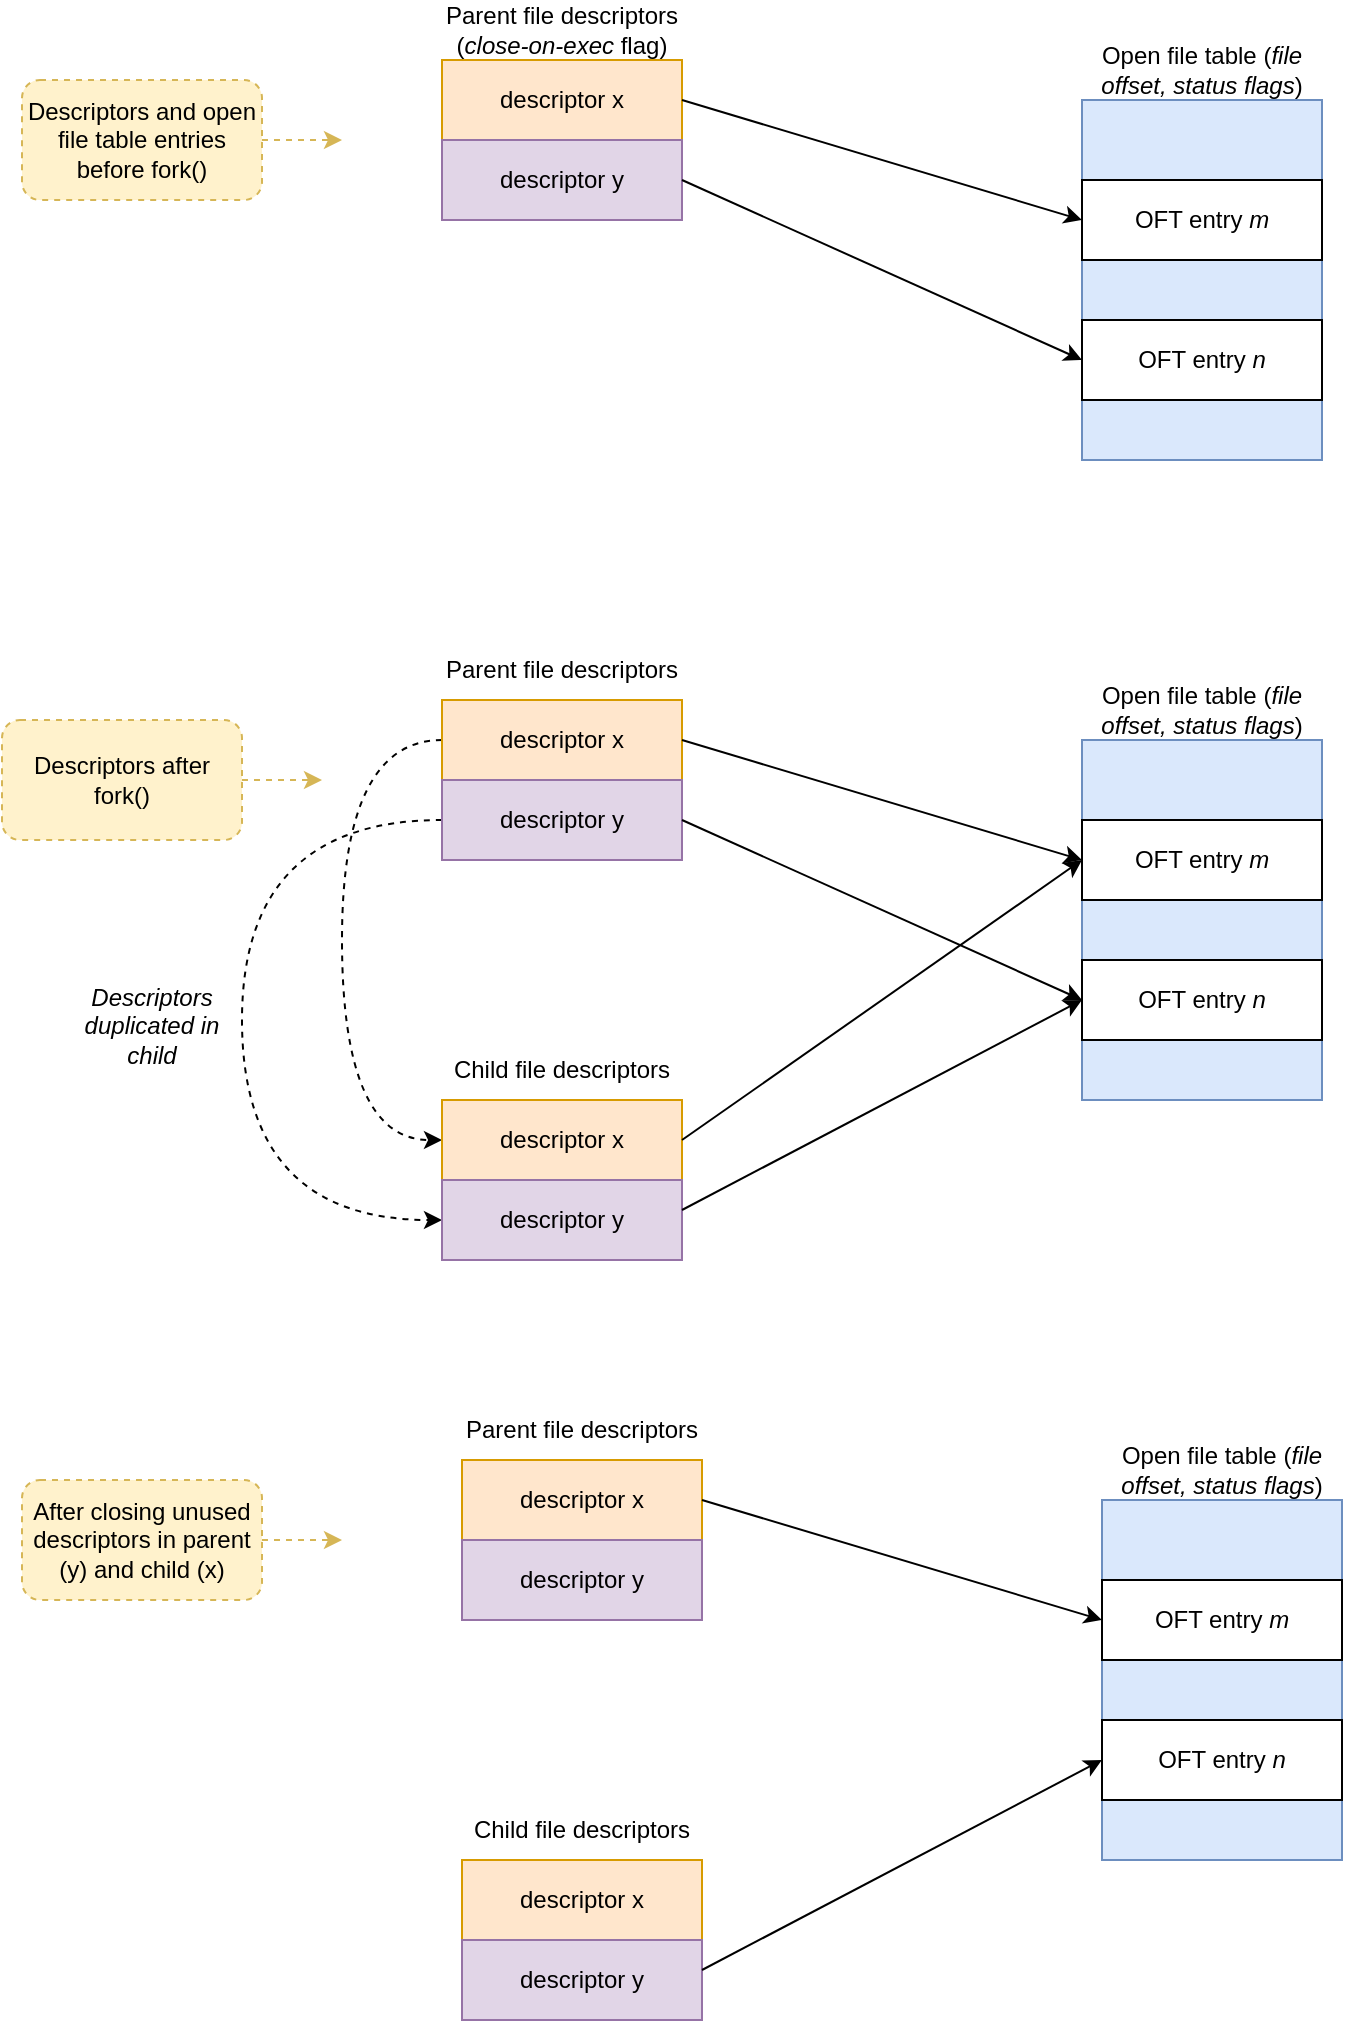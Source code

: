 <mxfile version="26.2.14">
  <diagram name="Page-1" id="8FWCAX5P4jCkHTuDUg47">
    <mxGraphModel dx="1356" dy="763" grid="1" gridSize="10" guides="1" tooltips="1" connect="1" arrows="1" fold="1" page="1" pageScale="1" pageWidth="850" pageHeight="1100" math="0" shadow="0">
      <root>
        <mxCell id="0" />
        <mxCell id="1" parent="0" />
        <mxCell id="wdfj0L1PW6Sb65yPbHWI-1" value="descriptor x" style="rounded=0;whiteSpace=wrap;html=1;fillColor=#ffe6cc;strokeColor=#d79b00;" vertex="1" parent="1">
          <mxGeometry x="240" y="80" width="120" height="40" as="geometry" />
        </mxCell>
        <mxCell id="wdfj0L1PW6Sb65yPbHWI-2" value="descriptor y" style="rounded=0;whiteSpace=wrap;html=1;fillColor=#e1d5e7;strokeColor=#9673a6;" vertex="1" parent="1">
          <mxGeometry x="240" y="120" width="120" height="40" as="geometry" />
        </mxCell>
        <mxCell id="wdfj0L1PW6Sb65yPbHWI-3" value="" style="rounded=0;whiteSpace=wrap;html=1;fillColor=#dae8fc;strokeColor=#6c8ebf;" vertex="1" parent="1">
          <mxGeometry x="560" y="100" width="120" height="180" as="geometry" />
        </mxCell>
        <mxCell id="wdfj0L1PW6Sb65yPbHWI-4" value="OFT entry &lt;i&gt;m&lt;/i&gt;" style="rounded=0;whiteSpace=wrap;html=1;" vertex="1" parent="1">
          <mxGeometry x="560" y="140" width="120" height="40" as="geometry" />
        </mxCell>
        <mxCell id="wdfj0L1PW6Sb65yPbHWI-5" value="OFT entry &lt;i&gt;n&lt;/i&gt;" style="rounded=0;whiteSpace=wrap;html=1;" vertex="1" parent="1">
          <mxGeometry x="560" y="210" width="120" height="40" as="geometry" />
        </mxCell>
        <mxCell id="wdfj0L1PW6Sb65yPbHWI-6" value="" style="endArrow=classic;html=1;rounded=0;exitX=1;exitY=0.5;exitDx=0;exitDy=0;entryX=0;entryY=0.5;entryDx=0;entryDy=0;" edge="1" parent="1" source="wdfj0L1PW6Sb65yPbHWI-1" target="wdfj0L1PW6Sb65yPbHWI-4">
          <mxGeometry width="50" height="50" relative="1" as="geometry">
            <mxPoint x="400" y="420" as="sourcePoint" />
            <mxPoint x="450" y="370" as="targetPoint" />
          </mxGeometry>
        </mxCell>
        <mxCell id="wdfj0L1PW6Sb65yPbHWI-7" value="" style="endArrow=classic;html=1;rounded=0;exitX=1;exitY=0.5;exitDx=0;exitDy=0;entryX=0;entryY=0.5;entryDx=0;entryDy=0;" edge="1" parent="1" source="wdfj0L1PW6Sb65yPbHWI-2" target="wdfj0L1PW6Sb65yPbHWI-5">
          <mxGeometry width="50" height="50" relative="1" as="geometry">
            <mxPoint x="400" y="420" as="sourcePoint" />
            <mxPoint x="450" y="370" as="targetPoint" />
          </mxGeometry>
        </mxCell>
        <mxCell id="wdfj0L1PW6Sb65yPbHWI-8" value="Parent file descriptors (&lt;i&gt;close-on-exec &lt;/i&gt;flag)" style="text;html=1;align=center;verticalAlign=middle;whiteSpace=wrap;rounded=0;" vertex="1" parent="1">
          <mxGeometry x="240" y="50" width="120" height="30" as="geometry" />
        </mxCell>
        <mxCell id="wdfj0L1PW6Sb65yPbHWI-9" value="Open file table (&lt;i&gt;file offset, status flags&lt;/i&gt;)" style="text;html=1;align=center;verticalAlign=middle;whiteSpace=wrap;rounded=0;" vertex="1" parent="1">
          <mxGeometry x="560" y="70" width="120" height="30" as="geometry" />
        </mxCell>
        <mxCell id="wdfj0L1PW6Sb65yPbHWI-24" style="edgeStyle=orthogonalEdgeStyle;rounded=0;orthogonalLoop=1;jettySize=auto;html=1;exitX=0;exitY=0.5;exitDx=0;exitDy=0;entryX=0;entryY=0.5;entryDx=0;entryDy=0;curved=1;dashed=1;" edge="1" parent="1" source="wdfj0L1PW6Sb65yPbHWI-10" target="wdfj0L1PW6Sb65yPbHWI-19">
          <mxGeometry relative="1" as="geometry">
            <Array as="points">
              <mxPoint x="190" y="420" />
              <mxPoint x="190" y="620" />
            </Array>
          </mxGeometry>
        </mxCell>
        <mxCell id="wdfj0L1PW6Sb65yPbHWI-10" value="descriptor x" style="rounded=0;whiteSpace=wrap;html=1;fillColor=#ffe6cc;strokeColor=#d79b00;" vertex="1" parent="1">
          <mxGeometry x="240" y="400" width="120" height="40" as="geometry" />
        </mxCell>
        <mxCell id="wdfj0L1PW6Sb65yPbHWI-25" style="edgeStyle=orthogonalEdgeStyle;rounded=0;orthogonalLoop=1;jettySize=auto;html=1;exitX=0;exitY=0.5;exitDx=0;exitDy=0;entryX=0;entryY=0.5;entryDx=0;entryDy=0;curved=1;dashed=1;" edge="1" parent="1" source="wdfj0L1PW6Sb65yPbHWI-11" target="wdfj0L1PW6Sb65yPbHWI-20">
          <mxGeometry relative="1" as="geometry">
            <Array as="points">
              <mxPoint x="140" y="460" />
              <mxPoint x="140" y="660" />
            </Array>
          </mxGeometry>
        </mxCell>
        <mxCell id="wdfj0L1PW6Sb65yPbHWI-11" value="descriptor y" style="rounded=0;whiteSpace=wrap;html=1;fillColor=#e1d5e7;strokeColor=#9673a6;" vertex="1" parent="1">
          <mxGeometry x="240" y="440" width="120" height="40" as="geometry" />
        </mxCell>
        <mxCell id="wdfj0L1PW6Sb65yPbHWI-12" value="" style="rounded=0;whiteSpace=wrap;html=1;fillColor=#dae8fc;strokeColor=#6c8ebf;" vertex="1" parent="1">
          <mxGeometry x="560" y="420" width="120" height="180" as="geometry" />
        </mxCell>
        <mxCell id="wdfj0L1PW6Sb65yPbHWI-13" value="OFT entry &lt;i&gt;m&lt;/i&gt;" style="rounded=0;whiteSpace=wrap;html=1;" vertex="1" parent="1">
          <mxGeometry x="560" y="460" width="120" height="40" as="geometry" />
        </mxCell>
        <mxCell id="wdfj0L1PW6Sb65yPbHWI-14" value="OFT entry &lt;i&gt;n&lt;/i&gt;" style="rounded=0;whiteSpace=wrap;html=1;" vertex="1" parent="1">
          <mxGeometry x="560" y="530" width="120" height="40" as="geometry" />
        </mxCell>
        <mxCell id="wdfj0L1PW6Sb65yPbHWI-15" value="" style="endArrow=classic;html=1;rounded=0;exitX=1;exitY=0.5;exitDx=0;exitDy=0;entryX=0;entryY=0.5;entryDx=0;entryDy=0;" edge="1" parent="1" source="wdfj0L1PW6Sb65yPbHWI-10" target="wdfj0L1PW6Sb65yPbHWI-13">
          <mxGeometry width="50" height="50" relative="1" as="geometry">
            <mxPoint x="400" y="740" as="sourcePoint" />
            <mxPoint x="450" y="690" as="targetPoint" />
          </mxGeometry>
        </mxCell>
        <mxCell id="wdfj0L1PW6Sb65yPbHWI-16" value="" style="endArrow=classic;html=1;rounded=0;exitX=1;exitY=0.5;exitDx=0;exitDy=0;entryX=0;entryY=0.5;entryDx=0;entryDy=0;" edge="1" parent="1" source="wdfj0L1PW6Sb65yPbHWI-11" target="wdfj0L1PW6Sb65yPbHWI-14">
          <mxGeometry width="50" height="50" relative="1" as="geometry">
            <mxPoint x="400" y="740" as="sourcePoint" />
            <mxPoint x="450" y="690" as="targetPoint" />
          </mxGeometry>
        </mxCell>
        <mxCell id="wdfj0L1PW6Sb65yPbHWI-17" value="Parent file descriptors" style="text;html=1;align=center;verticalAlign=middle;whiteSpace=wrap;rounded=0;" vertex="1" parent="1">
          <mxGeometry x="240" y="370" width="120" height="30" as="geometry" />
        </mxCell>
        <mxCell id="wdfj0L1PW6Sb65yPbHWI-18" value="Open file table (&lt;i&gt;file offset, status flags&lt;/i&gt;)" style="text;html=1;align=center;verticalAlign=middle;whiteSpace=wrap;rounded=0;" vertex="1" parent="1">
          <mxGeometry x="560" y="390" width="120" height="30" as="geometry" />
        </mxCell>
        <mxCell id="wdfj0L1PW6Sb65yPbHWI-19" value="descriptor x" style="rounded=0;whiteSpace=wrap;html=1;fillColor=#ffe6cc;strokeColor=#d79b00;" vertex="1" parent="1">
          <mxGeometry x="240" y="600" width="120" height="40" as="geometry" />
        </mxCell>
        <mxCell id="wdfj0L1PW6Sb65yPbHWI-20" value="descriptor y" style="rounded=0;whiteSpace=wrap;html=1;fillColor=#e1d5e7;strokeColor=#9673a6;" vertex="1" parent="1">
          <mxGeometry x="240" y="640" width="120" height="40" as="geometry" />
        </mxCell>
        <mxCell id="wdfj0L1PW6Sb65yPbHWI-21" value="Child file descriptors" style="text;html=1;align=center;verticalAlign=middle;whiteSpace=wrap;rounded=0;" vertex="1" parent="1">
          <mxGeometry x="240" y="570" width="120" height="30" as="geometry" />
        </mxCell>
        <mxCell id="wdfj0L1PW6Sb65yPbHWI-22" value="" style="endArrow=classic;html=1;rounded=0;exitX=1;exitY=0.5;exitDx=0;exitDy=0;" edge="1" parent="1" source="wdfj0L1PW6Sb65yPbHWI-19">
          <mxGeometry width="50" height="50" relative="1" as="geometry">
            <mxPoint x="400" y="510" as="sourcePoint" />
            <mxPoint x="560" y="480" as="targetPoint" />
          </mxGeometry>
        </mxCell>
        <mxCell id="wdfj0L1PW6Sb65yPbHWI-23" value="" style="endArrow=classic;html=1;rounded=0;exitX=1;exitY=0.5;exitDx=0;exitDy=0;entryX=0;entryY=0.5;entryDx=0;entryDy=0;" edge="1" parent="1" target="wdfj0L1PW6Sb65yPbHWI-14">
          <mxGeometry width="50" height="50" relative="1" as="geometry">
            <mxPoint x="360" y="655" as="sourcePoint" />
            <mxPoint x="560" y="515" as="targetPoint" />
          </mxGeometry>
        </mxCell>
        <mxCell id="wdfj0L1PW6Sb65yPbHWI-27" style="edgeStyle=orthogonalEdgeStyle;rounded=0;orthogonalLoop=1;jettySize=auto;html=1;exitX=1;exitY=0.5;exitDx=0;exitDy=0;fillColor=#fff2cc;strokeColor=#d6b656;dashed=1;" edge="1" parent="1" source="wdfj0L1PW6Sb65yPbHWI-26">
          <mxGeometry relative="1" as="geometry">
            <mxPoint x="190" y="120" as="targetPoint" />
          </mxGeometry>
        </mxCell>
        <mxCell id="wdfj0L1PW6Sb65yPbHWI-26" value="Descriptors and open file table entries before fork()" style="rounded=1;whiteSpace=wrap;html=1;fillColor=#fff2cc;strokeColor=#d6b656;dashed=1;" vertex="1" parent="1">
          <mxGeometry x="30" y="90" width="120" height="60" as="geometry" />
        </mxCell>
        <mxCell id="wdfj0L1PW6Sb65yPbHWI-28" style="edgeStyle=orthogonalEdgeStyle;rounded=0;orthogonalLoop=1;jettySize=auto;html=1;exitX=1;exitY=0.5;exitDx=0;exitDy=0;fillColor=#fff2cc;strokeColor=#d6b656;dashed=1;" edge="1" parent="1" source="wdfj0L1PW6Sb65yPbHWI-29">
          <mxGeometry relative="1" as="geometry">
            <mxPoint x="180" y="440" as="targetPoint" />
          </mxGeometry>
        </mxCell>
        <mxCell id="wdfj0L1PW6Sb65yPbHWI-29" value="Descriptors after fork()" style="rounded=1;whiteSpace=wrap;html=1;fillColor=#fff2cc;strokeColor=#d6b656;dashed=1;" vertex="1" parent="1">
          <mxGeometry x="20" y="410" width="120" height="60" as="geometry" />
        </mxCell>
        <mxCell id="wdfj0L1PW6Sb65yPbHWI-30" value="&lt;i&gt;Descriptors duplicated in child&lt;/i&gt;" style="text;html=1;align=center;verticalAlign=middle;whiteSpace=wrap;rounded=0;" vertex="1" parent="1">
          <mxGeometry x="60" y="540" width="70" height="45" as="geometry" />
        </mxCell>
        <mxCell id="wdfj0L1PW6Sb65yPbHWI-31" value="descriptor x" style="rounded=0;whiteSpace=wrap;html=1;fillColor=#ffe6cc;strokeColor=#d79b00;" vertex="1" parent="1">
          <mxGeometry x="250" y="780" width="120" height="40" as="geometry" />
        </mxCell>
        <mxCell id="wdfj0L1PW6Sb65yPbHWI-32" value="descriptor y" style="rounded=0;whiteSpace=wrap;html=1;fillColor=#e1d5e7;strokeColor=#9673a6;" vertex="1" parent="1">
          <mxGeometry x="250" y="820" width="120" height="40" as="geometry" />
        </mxCell>
        <mxCell id="wdfj0L1PW6Sb65yPbHWI-33" value="" style="rounded=0;whiteSpace=wrap;html=1;fillColor=#dae8fc;strokeColor=#6c8ebf;" vertex="1" parent="1">
          <mxGeometry x="570" y="800" width="120" height="180" as="geometry" />
        </mxCell>
        <mxCell id="wdfj0L1PW6Sb65yPbHWI-34" value="OFT entry &lt;i&gt;m&lt;/i&gt;" style="rounded=0;whiteSpace=wrap;html=1;" vertex="1" parent="1">
          <mxGeometry x="570" y="840" width="120" height="40" as="geometry" />
        </mxCell>
        <mxCell id="wdfj0L1PW6Sb65yPbHWI-35" value="OFT entry &lt;i&gt;n&lt;/i&gt;" style="rounded=0;whiteSpace=wrap;html=1;" vertex="1" parent="1">
          <mxGeometry x="570" y="910" width="120" height="40" as="geometry" />
        </mxCell>
        <mxCell id="wdfj0L1PW6Sb65yPbHWI-36" value="" style="endArrow=classic;html=1;rounded=0;exitX=1;exitY=0.5;exitDx=0;exitDy=0;entryX=0;entryY=0.5;entryDx=0;entryDy=0;" edge="1" parent="1" source="wdfj0L1PW6Sb65yPbHWI-31" target="wdfj0L1PW6Sb65yPbHWI-34">
          <mxGeometry width="50" height="50" relative="1" as="geometry">
            <mxPoint x="410" y="1120" as="sourcePoint" />
            <mxPoint x="460" y="1070" as="targetPoint" />
          </mxGeometry>
        </mxCell>
        <mxCell id="wdfj0L1PW6Sb65yPbHWI-38" value="Parent file descriptors" style="text;html=1;align=center;verticalAlign=middle;whiteSpace=wrap;rounded=0;" vertex="1" parent="1">
          <mxGeometry x="250" y="750" width="120" height="30" as="geometry" />
        </mxCell>
        <mxCell id="wdfj0L1PW6Sb65yPbHWI-39" value="Open file table (&lt;i&gt;file offset, status flags&lt;/i&gt;)" style="text;html=1;align=center;verticalAlign=middle;whiteSpace=wrap;rounded=0;" vertex="1" parent="1">
          <mxGeometry x="570" y="770" width="120" height="30" as="geometry" />
        </mxCell>
        <mxCell id="wdfj0L1PW6Sb65yPbHWI-40" value="descriptor x" style="rounded=0;whiteSpace=wrap;html=1;fillColor=#ffe6cc;strokeColor=#d79b00;" vertex="1" parent="1">
          <mxGeometry x="250" y="980" width="120" height="40" as="geometry" />
        </mxCell>
        <mxCell id="wdfj0L1PW6Sb65yPbHWI-41" value="descriptor y" style="rounded=0;whiteSpace=wrap;html=1;fillColor=#e1d5e7;strokeColor=#9673a6;" vertex="1" parent="1">
          <mxGeometry x="250" y="1020" width="120" height="40" as="geometry" />
        </mxCell>
        <mxCell id="wdfj0L1PW6Sb65yPbHWI-42" value="Child file descriptors" style="text;html=1;align=center;verticalAlign=middle;whiteSpace=wrap;rounded=0;" vertex="1" parent="1">
          <mxGeometry x="250" y="950" width="120" height="30" as="geometry" />
        </mxCell>
        <mxCell id="wdfj0L1PW6Sb65yPbHWI-44" value="" style="endArrow=classic;html=1;rounded=0;exitX=1;exitY=0.5;exitDx=0;exitDy=0;entryX=0;entryY=0.5;entryDx=0;entryDy=0;" edge="1" parent="1" target="wdfj0L1PW6Sb65yPbHWI-35">
          <mxGeometry width="50" height="50" relative="1" as="geometry">
            <mxPoint x="370" y="1035" as="sourcePoint" />
            <mxPoint x="570" y="895" as="targetPoint" />
          </mxGeometry>
        </mxCell>
        <mxCell id="wdfj0L1PW6Sb65yPbHWI-46" style="edgeStyle=orthogonalEdgeStyle;rounded=0;orthogonalLoop=1;jettySize=auto;html=1;exitX=1;exitY=0.5;exitDx=0;exitDy=0;fillColor=#fff2cc;strokeColor=#d6b656;dashed=1;" edge="1" parent="1" source="wdfj0L1PW6Sb65yPbHWI-47">
          <mxGeometry relative="1" as="geometry">
            <mxPoint x="190" y="820" as="targetPoint" />
          </mxGeometry>
        </mxCell>
        <mxCell id="wdfj0L1PW6Sb65yPbHWI-47" value="After closing unused descriptors in parent (y) and child (x)" style="rounded=1;whiteSpace=wrap;html=1;fillColor=#fff2cc;strokeColor=#d6b656;dashed=1;" vertex="1" parent="1">
          <mxGeometry x="30" y="790" width="120" height="60" as="geometry" />
        </mxCell>
      </root>
    </mxGraphModel>
  </diagram>
</mxfile>
